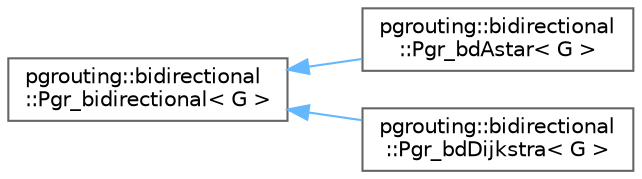 digraph "Graphical Class Hierarchy"
{
 // LATEX_PDF_SIZE
  bgcolor="transparent";
  edge [fontname=Helvetica,fontsize=10,labelfontname=Helvetica,labelfontsize=10];
  node [fontname=Helvetica,fontsize=10,shape=box,height=0.2,width=0.4];
  rankdir="LR";
  Node0 [id="Node000000",label="pgrouting::bidirectional\l::Pgr_bidirectional\< G \>",height=0.2,width=0.4,color="grey40", fillcolor="white", style="filled",URL="$classpgrouting_1_1bidirectional_1_1Pgr__bidirectional.html",tooltip=" "];
  Node0 -> Node1 [id="edge14_Node000000_Node000001",dir="back",color="steelblue1",style="solid",tooltip=" "];
  Node1 [id="Node000001",label="pgrouting::bidirectional\l::Pgr_bdAstar\< G \>",height=0.2,width=0.4,color="grey40", fillcolor="white", style="filled",URL="$classpgrouting_1_1bidirectional_1_1Pgr__bdAstar.html",tooltip=" "];
  Node0 -> Node2 [id="edge15_Node000000_Node000002",dir="back",color="steelblue1",style="solid",tooltip=" "];
  Node2 [id="Node000002",label="pgrouting::bidirectional\l::Pgr_bdDijkstra\< G \>",height=0.2,width=0.4,color="grey40", fillcolor="white", style="filled",URL="$classpgrouting_1_1bidirectional_1_1Pgr__bdDijkstra.html",tooltip=" "];
}
